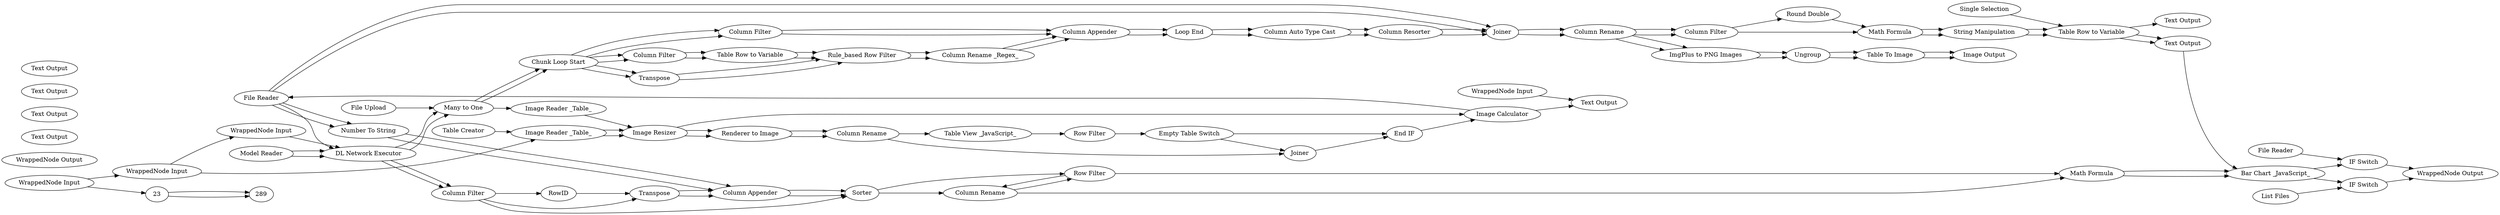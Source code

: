 digraph {
	1 [label="Single Selection"]
	4 [label="WrappedNode Input"]
	34 [label="Text Output"]
	286 [label="Rule Engine"]
	287 [label="Variable to Table Row"]
	288 [label="Table Row to Variable"]
	356 [label="IF Switch"]
	357 [label="IF Switch"]
	358 [label="WrappedNode Output"]
	359 [label="List Files"]
	360 [label="File Reader"]
	7 [label="Image Reader _Table_"]
	20 [label="Variable to Table Row"]
	21 [label="Image Resizer"]
	22 [label="Image Calculator"]
	33 [label="WrappedNode Input"]
	34 [label="WrappedNode Output"]
	35 [label="File Upload"]
	9 [label=Ungroup]
	10 [label="Table To Image"]
	24 [label="Model Reader"]
	26 [label="DL Network Executor"]
	34 [label="Text Output"]
	20 [label="Many to One"]
	53 [label="Chunk Loop Start"]
	55 [label="Table Row to Variable"]
	56 [label="Column Filter"]
	57 [label=Transpose]
	60 [label="Rule_based Row Filter"]
	61 [label="Column Filter"]
	62 [label="Column Appender"]
	63 [label="Loop End"]
	64 [label="Column Rename _Regex_"]
	65 [label="Column Resorter"]
	73 [label="Column Auto Type Cast"]
	272 [label="Column Filter"]
	276 [label="Number To String"]
	277 [label=Sorter]
	278 [label="Column Rename"]
	279 [label=Joiner]
	280 [label="Column Rename"]
	281 [label=Transpose]
	282 [label="Column Appender"]
	283 [label="Image Output"]
	284 [label=" ImgPlus to PNG Images "]
	285 [label="Column Filter"]
	287 [label="Table Row to Variable"]
	288 [label="Bar Chart _JavaScript_"]
	290 [label="WrappedNode Output"]
	293 [label="WrappedNode Input"]
	295 [label="Row Filter"]
	302 [label="Text Output"]
	303 [label="Text Output"]
	305 [label="Text Output"]
	306 [label="Text Output"]
	307 [label="String Manipulation"]
	308 [label="Math Formula"]
	309 [label="Math Formula"]
	310 [label="Text Output"]
	21 [label="Image Resizer"]
	22 [label="Image Calculator"]
	34 [label="Text Output"]
	291 [label="WrappedNode Input"]
	293 [label="WrappedNode Output"]
	297 [label="Renderer to Image"]
	298 [label="Table View _JavaScript_"]
	299 [label="Row Filter"]
	300 [label="Image Reader _Table_"]
	301 [label="Column Rename"]
	302 [label="Text Output"]
	303 [label="Text Output"]
	21 [label="Image Resizer"]
	297 [label="Renderer to Image"]
	300 [label="Image Reader _Table_"]
	301 [label="Column Rename"]
	364 [label="Empty Table Switch"]
	365 [label="End IF"]
	366 [label="Table Creator"]
	367 [label=Joiner]
	9 [label=Ungroup]
	10 [label="Table To Image"]
	24 [label="Model Reader"]
	26 [label="DL Network Executor"]
	34 [label="Text Output"]
	20 [label="Many to One"]
	53 [label="Chunk Loop Start"]
	55 [label="Table Row to Variable"]
	56 [label="Column Filter"]
	57 [label=Transpose]
	60 [label="Rule_based Row Filter"]
	61 [label="Column Filter"]
	62 [label="Column Appender"]
	63 [label="Loop End"]
	64 [label="Column Rename _Regex_"]
	65 [label="Column Resorter"]
	73 [label="Column Auto Type Cast"]
	272 [label="Column Filter"]
	276 [label="Number To String"]
	277 [label=Sorter]
	278 [label="Column Rename"]
	279 [label=Joiner]
	280 [label="Column Rename"]
	281 [label=Transpose]
	282 [label="Column Appender"]
	283 [label="Image Output"]
	284 [label=" ImgPlus to PNG Images "]
	285 [label="Column Filter"]
	286 [label="Text Output"]
	287 [label="Table Row to Variable"]
	288 [label="Bar Chart _JavaScript_"]
	290 [label="WrappedNode Output"]
	292 [label="WrappedNode Input"]
	293 [label="File Reader"]
	294 [label=RowID]
	295 [label="Row Filter"]
	296 [label="Round Double"]
	302 [label="Text Output"]
	303 [label="Text Output"]
	305 [label="Text Output"]
	306 [label="Text Output"]
	307 [label="String Manipulation"]
	308 [label="Math Formula"]
	309 [label="Math Formula"]
	1 -> 287
	286 -> 288
	287 -> 286
	288 -> 356
	288 -> 357
	356 -> 358
	357 -> 358
	359 -> 357
	360 -> 356
	7 -> 21
	20 -> 7
	21 -> 22
	22 -> 34
	33 -> 34
	35 -> 20
	20 -> 53
	53 -> 61
	53 -> 57
	53 -> 56
	55 -> 60
	56 -> 55
	57 -> 60
	60 -> 64
	61 -> 62
	62 -> 63
	63 -> 73
	64 -> 62
	73 -> 65
	9 -> 10
	10 -> 283
	24 -> 26
	26 -> 272
	26 -> 20
	65 -> 279
	272 -> 281
	276 -> 282
	277 -> 278
	278 -> 295
	279 -> 280
	280 -> 284
	280 -> 285
	281 -> 282
	282 -> 277
	284 -> 9
	285 -> 309
	287 -> 310
	293 -> 276
	293 -> 279
	293 -> 26
	295 -> 308
	307 -> 287
	308 -> 288
	309 -> 307
	21 -> 297
	297 -> 301
	300 -> 21
	301 -> 367
	364 -> 365
	364 -> 367
	366 -> 300
	367 -> 365
	21 -> 297
	22 -> 293
	291 -> 300
	297 -> 301
	298 -> 299
	299 -> 364
	300 -> 21
	301 -> 298
	365 -> 22
	20 -> 53
	53 -> 61
	53 -> 57
	53 -> 56
	55 -> 60
	56 -> 55
	57 -> 60
	60 -> 64
	61 -> 62
	62 -> 63
	63 -> 73
	64 -> 62
	73 -> 65
	9 -> 10
	10 -> 283
	24 -> 26
	26 -> 272
	26 -> 20
	65 -> 279
	272 -> 277
	272 -> 294
	276 -> 282
	277 -> 295
	278 -> 308
	279 -> 280
	280 -> 284
	280 -> 285
	281 -> 282
	282 -> 277
	284 -> 9
	285 -> 296
	287 -> 286
	292 -> 26
	293 -> 276
	293 -> 279
	294 -> 281
	295 -> 278
	296 -> 309
	307 -> 287
	308 -> 288
	309 -> 307
	4 -> 23
	4 -> 291
	23 -> 289
	23 -> 289
	291 -> 292
	rankdir=LR
}
